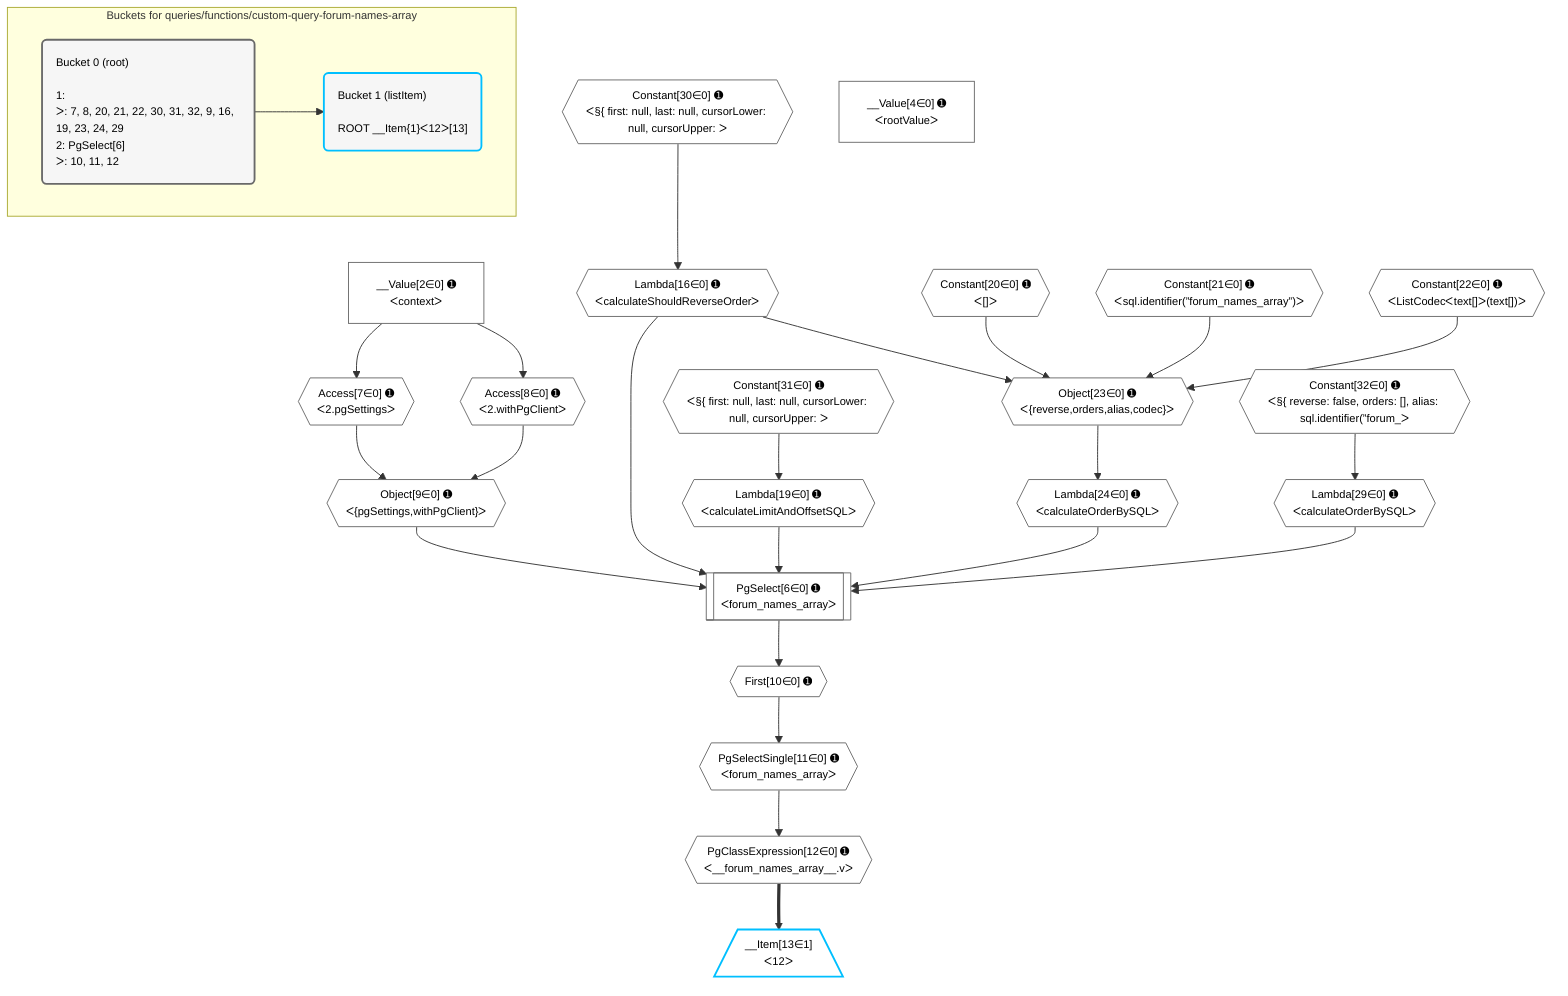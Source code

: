 %%{init: {'themeVariables': { 'fontSize': '12px'}}}%%
graph TD
    classDef path fill:#eee,stroke:#000,color:#000
    classDef plan fill:#fff,stroke-width:1px,color:#000
    classDef itemplan fill:#fff,stroke-width:2px,color:#000
    classDef unbatchedplan fill:#dff,stroke-width:1px,color:#000
    classDef sideeffectplan fill:#fcc,stroke-width:2px,color:#000
    classDef bucket fill:#f6f6f6,color:#000,stroke-width:2px,text-align:left


    %% plan dependencies
    PgSelect6[["PgSelect[6∈0] ➊<br />ᐸforum_names_arrayᐳ"]]:::plan
    Object9{{"Object[9∈0] ➊<br />ᐸ{pgSettings,withPgClient}ᐳ"}}:::plan
    Lambda16{{"Lambda[16∈0] ➊<br />ᐸcalculateShouldReverseOrderᐳ"}}:::plan
    Lambda19{{"Lambda[19∈0] ➊<br />ᐸcalculateLimitAndOffsetSQLᐳ"}}:::plan
    Lambda24{{"Lambda[24∈0] ➊<br />ᐸcalculateOrderBySQLᐳ"}}:::plan
    Lambda29{{"Lambda[29∈0] ➊<br />ᐸcalculateOrderBySQLᐳ"}}:::plan
    Object9 & Lambda16 & Lambda19 & Lambda24 & Lambda29 --> PgSelect6
    Object23{{"Object[23∈0] ➊<br />ᐸ{reverse,orders,alias,codec}ᐳ"}}:::plan
    Constant20{{"Constant[20∈0] ➊<br />ᐸ[]ᐳ"}}:::plan
    Constant21{{"Constant[21∈0] ➊<br />ᐸsql.identifier(”forum_names_array”)ᐳ"}}:::plan
    Constant22{{"Constant[22∈0] ➊<br />ᐸListCodecᐸtext[]ᐳ(text[])ᐳ"}}:::plan
    Lambda16 & Constant20 & Constant21 & Constant22 --> Object23
    Access7{{"Access[7∈0] ➊<br />ᐸ2.pgSettingsᐳ"}}:::plan
    Access8{{"Access[8∈0] ➊<br />ᐸ2.withPgClientᐳ"}}:::plan
    Access7 & Access8 --> Object9
    __Value2["__Value[2∈0] ➊<br />ᐸcontextᐳ"]:::plan
    __Value2 --> Access7
    __Value2 --> Access8
    First10{{"First[10∈0] ➊"}}:::plan
    PgSelect6 --> First10
    PgSelectSingle11{{"PgSelectSingle[11∈0] ➊<br />ᐸforum_names_arrayᐳ"}}:::plan
    First10 --> PgSelectSingle11
    PgClassExpression12{{"PgClassExpression[12∈0] ➊<br />ᐸ__forum_names_array__.vᐳ"}}:::plan
    PgSelectSingle11 --> PgClassExpression12
    Constant30{{"Constant[30∈0] ➊<br />ᐸ§{ first: null, last: null, cursorLower: null, cursorUpper: ᐳ"}}:::plan
    Constant30 --> Lambda16
    Constant31{{"Constant[31∈0] ➊<br />ᐸ§{ first: null, last: null, cursorLower: null, cursorUpper: ᐳ"}}:::plan
    Constant31 --> Lambda19
    Object23 --> Lambda24
    Constant32{{"Constant[32∈0] ➊<br />ᐸ§{ reverse: false, orders: [], alias: sql.identifier(”forum_ᐳ"}}:::plan
    Constant32 --> Lambda29
    __Value4["__Value[4∈0] ➊<br />ᐸrootValueᐳ"]:::plan
    __Item13[/"__Item[13∈1]<br />ᐸ12ᐳ"\]:::itemplan
    PgClassExpression12 ==> __Item13

    %% define steps

    subgraph "Buckets for queries/functions/custom-query-forum-names-array"
    Bucket0("Bucket 0 (root)<br /><br />1: <br />ᐳ: 7, 8, 20, 21, 22, 30, 31, 32, 9, 16, 19, 23, 24, 29<br />2: PgSelect[6]<br />ᐳ: 10, 11, 12"):::bucket
    classDef bucket0 stroke:#696969
    class Bucket0,__Value2,__Value4,PgSelect6,Access7,Access8,Object9,First10,PgSelectSingle11,PgClassExpression12,Lambda16,Lambda19,Constant20,Constant21,Constant22,Object23,Lambda24,Lambda29,Constant30,Constant31,Constant32 bucket0
    Bucket1("Bucket 1 (listItem)<br /><br />ROOT __Item{1}ᐸ12ᐳ[13]"):::bucket
    classDef bucket1 stroke:#00bfff
    class Bucket1,__Item13 bucket1
    Bucket0 --> Bucket1
    end